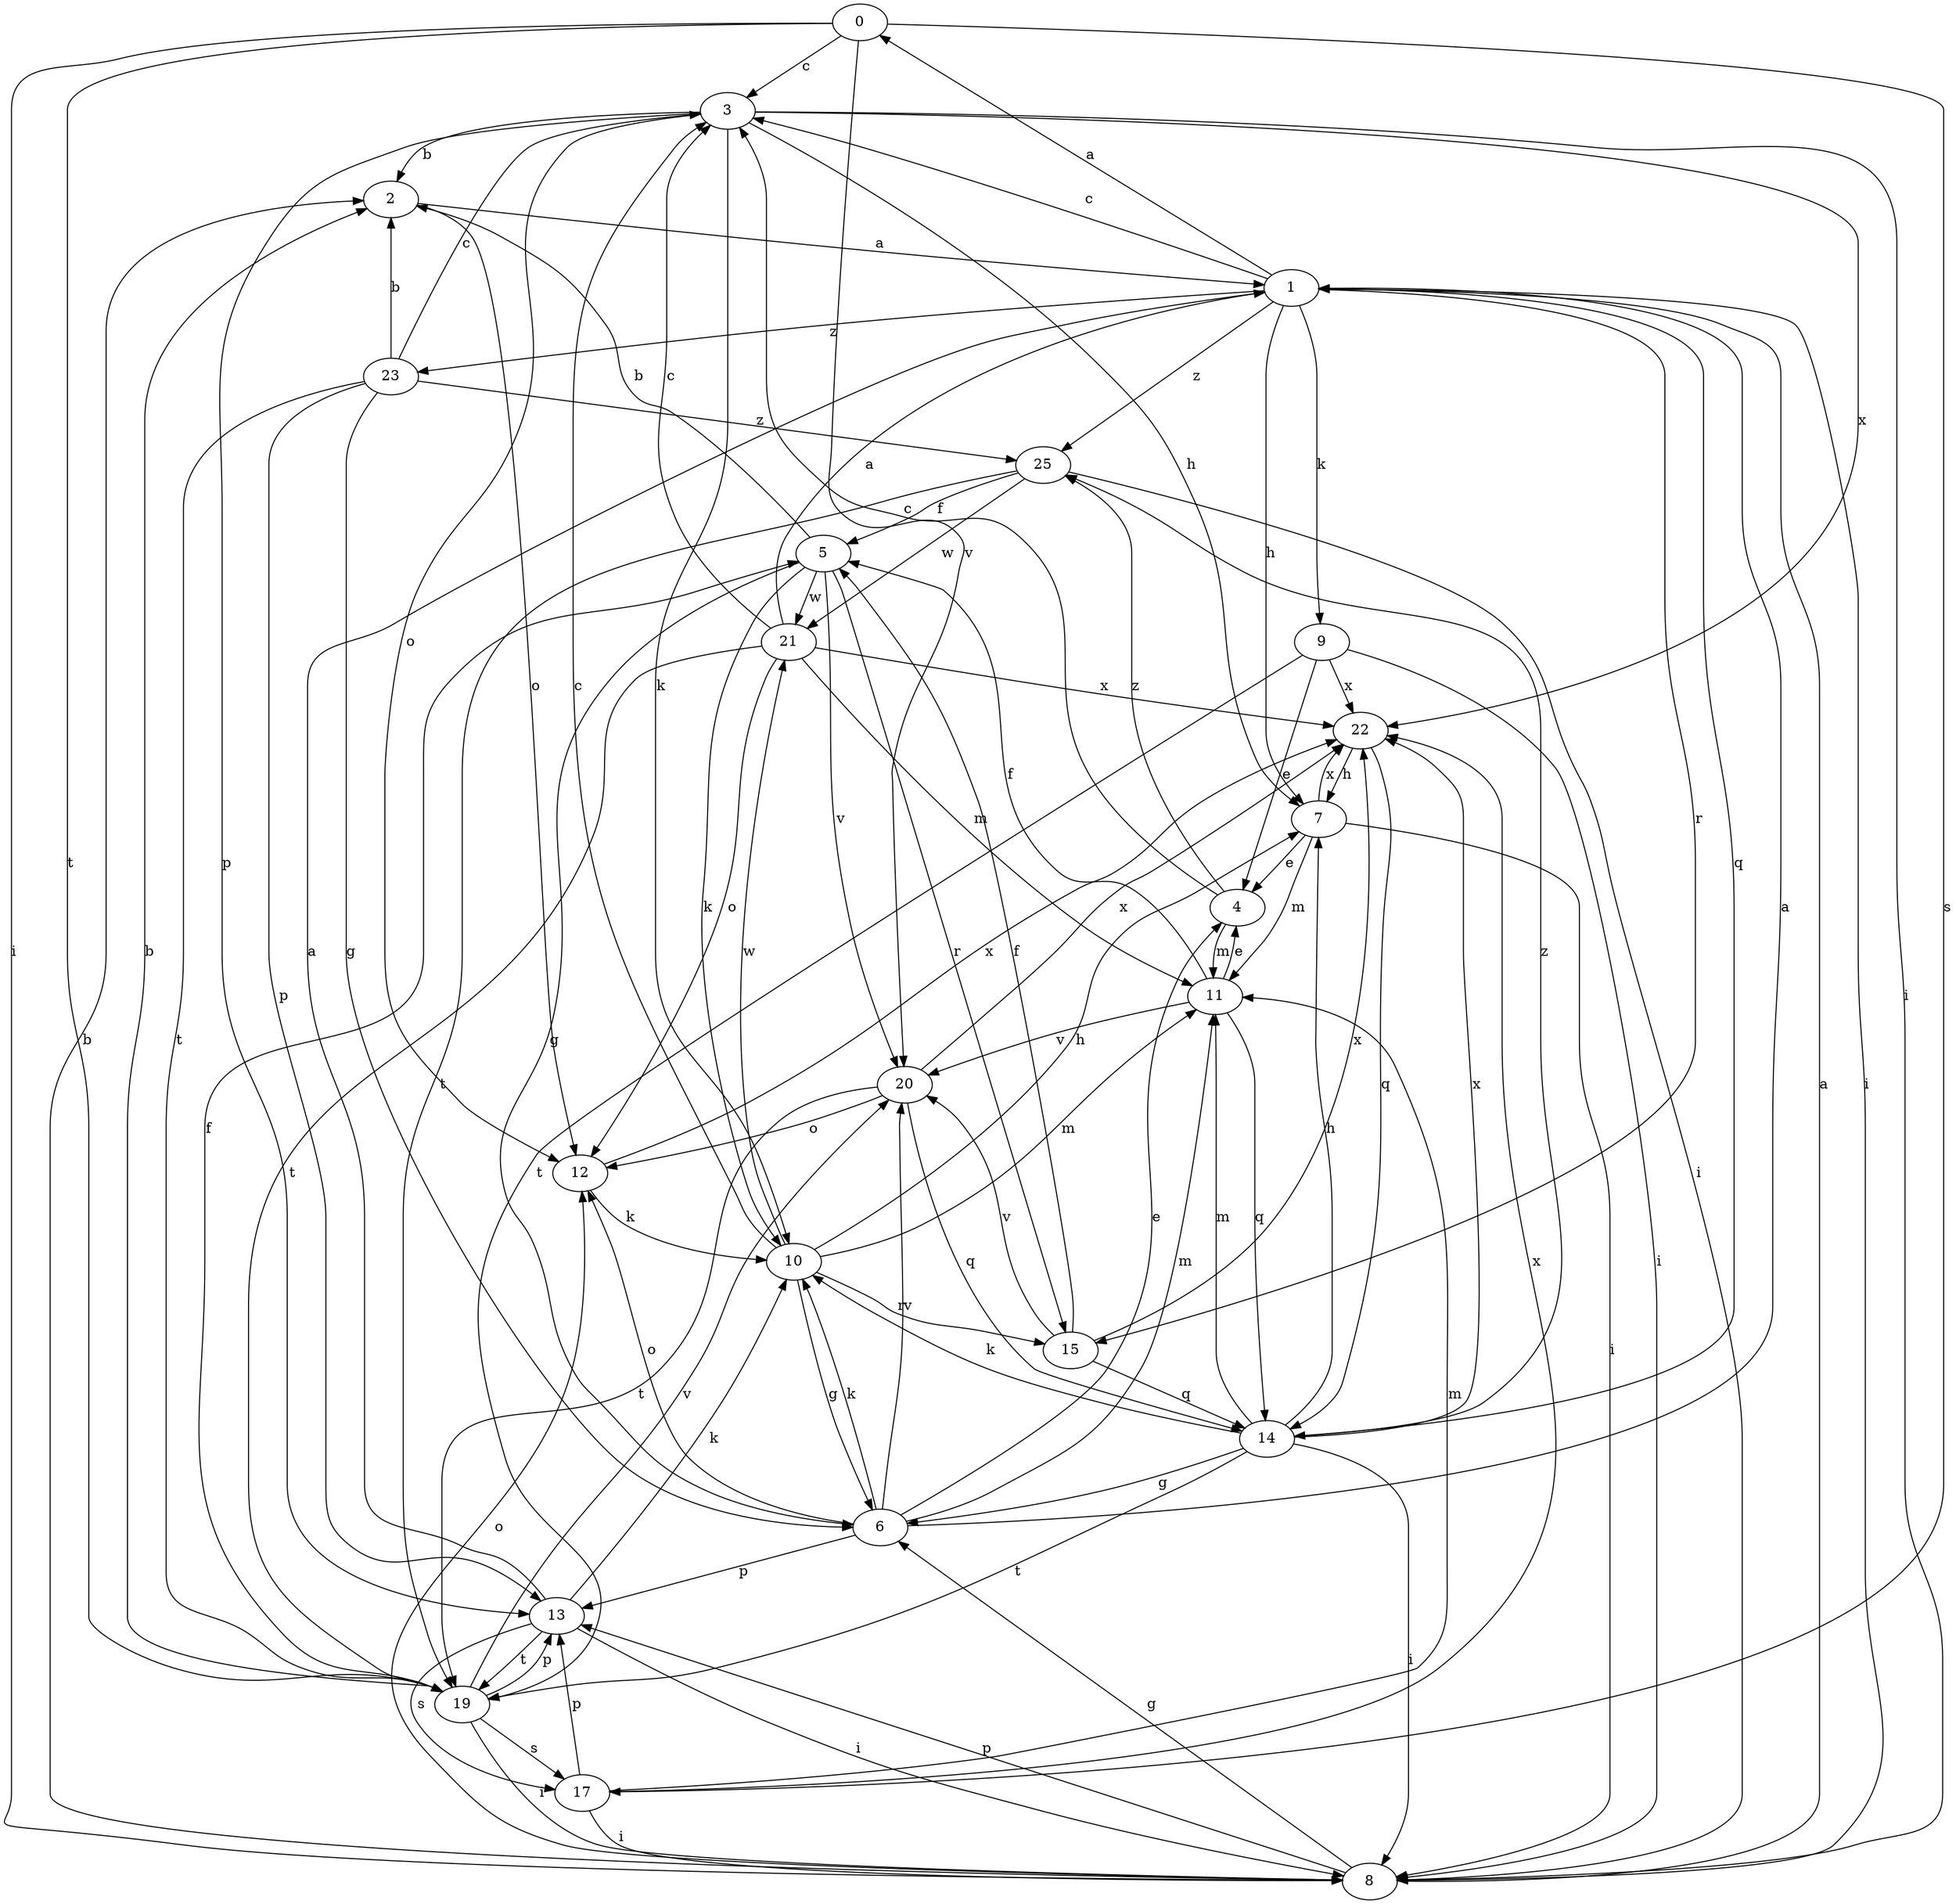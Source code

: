 strict digraph  {
0;
1;
2;
3;
4;
5;
6;
7;
8;
9;
10;
11;
12;
13;
14;
15;
17;
19;
20;
21;
22;
23;
25;
0 -> 3  [label=c];
0 -> 8  [label=i];
0 -> 17  [label=s];
0 -> 19  [label=t];
0 -> 20  [label=v];
1 -> 0  [label=a];
1 -> 3  [label=c];
1 -> 7  [label=h];
1 -> 8  [label=i];
1 -> 9  [label=k];
1 -> 14  [label=q];
1 -> 15  [label=r];
1 -> 23  [label=z];
1 -> 25  [label=z];
2 -> 1  [label=a];
2 -> 12  [label=o];
3 -> 2  [label=b];
3 -> 7  [label=h];
3 -> 8  [label=i];
3 -> 10  [label=k];
3 -> 12  [label=o];
3 -> 13  [label=p];
3 -> 22  [label=x];
4 -> 3  [label=c];
4 -> 11  [label=m];
4 -> 25  [label=z];
5 -> 2  [label=b];
5 -> 6  [label=g];
5 -> 10  [label=k];
5 -> 15  [label=r];
5 -> 20  [label=v];
5 -> 21  [label=w];
6 -> 1  [label=a];
6 -> 4  [label=e];
6 -> 10  [label=k];
6 -> 11  [label=m];
6 -> 12  [label=o];
6 -> 13  [label=p];
6 -> 20  [label=v];
7 -> 4  [label=e];
7 -> 8  [label=i];
7 -> 11  [label=m];
7 -> 22  [label=x];
8 -> 1  [label=a];
8 -> 2  [label=b];
8 -> 6  [label=g];
8 -> 12  [label=o];
8 -> 13  [label=p];
9 -> 4  [label=e];
9 -> 8  [label=i];
9 -> 19  [label=t];
9 -> 22  [label=x];
10 -> 3  [label=c];
10 -> 6  [label=g];
10 -> 7  [label=h];
10 -> 11  [label=m];
10 -> 15  [label=r];
10 -> 21  [label=w];
11 -> 4  [label=e];
11 -> 5  [label=f];
11 -> 14  [label=q];
11 -> 20  [label=v];
12 -> 10  [label=k];
12 -> 22  [label=x];
13 -> 1  [label=a];
13 -> 8  [label=i];
13 -> 10  [label=k];
13 -> 17  [label=s];
13 -> 19  [label=t];
14 -> 6  [label=g];
14 -> 7  [label=h];
14 -> 8  [label=i];
14 -> 10  [label=k];
14 -> 11  [label=m];
14 -> 19  [label=t];
14 -> 22  [label=x];
14 -> 25  [label=z];
15 -> 5  [label=f];
15 -> 14  [label=q];
15 -> 20  [label=v];
15 -> 22  [label=x];
17 -> 8  [label=i];
17 -> 11  [label=m];
17 -> 13  [label=p];
17 -> 22  [label=x];
19 -> 2  [label=b];
19 -> 5  [label=f];
19 -> 8  [label=i];
19 -> 13  [label=p];
19 -> 17  [label=s];
19 -> 20  [label=v];
20 -> 12  [label=o];
20 -> 14  [label=q];
20 -> 19  [label=t];
20 -> 22  [label=x];
21 -> 1  [label=a];
21 -> 3  [label=c];
21 -> 11  [label=m];
21 -> 12  [label=o];
21 -> 19  [label=t];
21 -> 22  [label=x];
22 -> 7  [label=h];
22 -> 14  [label=q];
23 -> 2  [label=b];
23 -> 3  [label=c];
23 -> 6  [label=g];
23 -> 13  [label=p];
23 -> 19  [label=t];
23 -> 25  [label=z];
25 -> 5  [label=f];
25 -> 8  [label=i];
25 -> 19  [label=t];
25 -> 21  [label=w];
}

